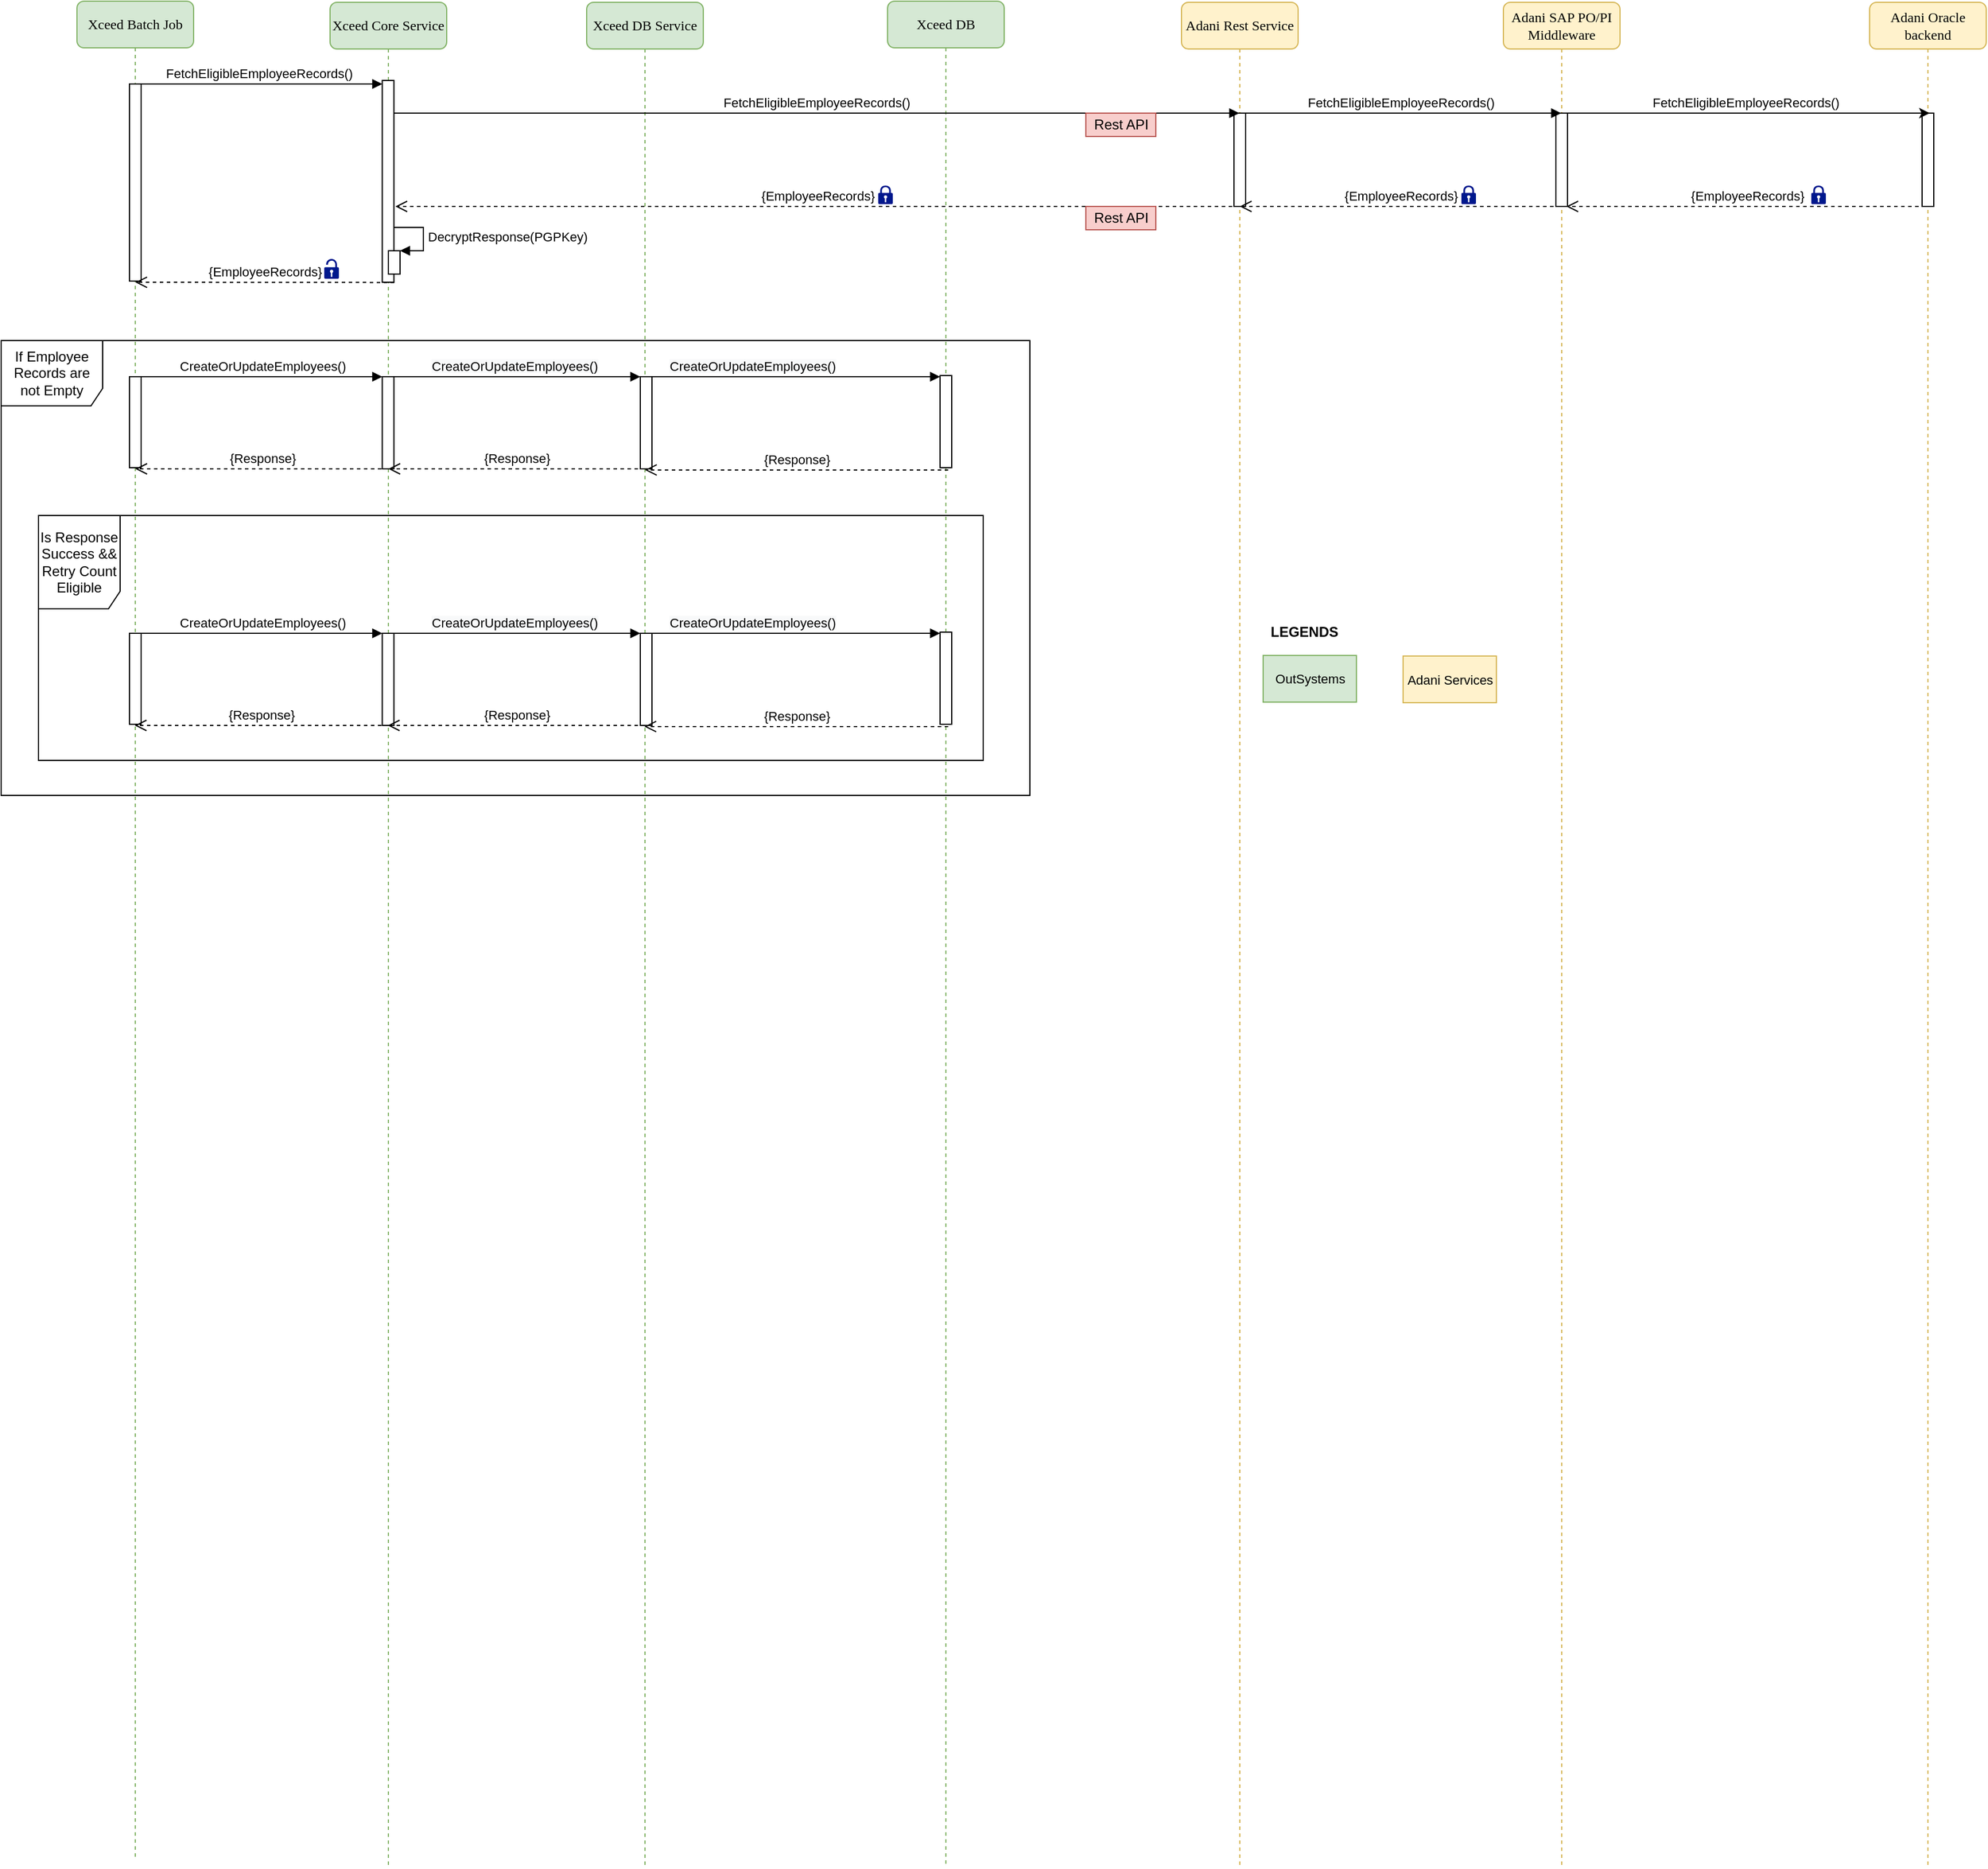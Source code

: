 <mxfile version="13.5.9" type="github">
  <diagram name="Oracle Integration Positive Flow" id="13e1069c-82ec-6db2-03f1-153e76fe0fe0">
    <mxGraphModel dx="868" dy="482" grid="1" gridSize="10" guides="1" tooltips="1" connect="1" arrows="1" fold="1" page="1" pageScale="1" pageWidth="1100" pageHeight="850" background="#ffffff" math="0" shadow="0">
      <root>
        <mxCell id="0" />
        <mxCell id="1" parent="0" />
        <mxCell id="86tsJE7q6GDOUqFHb6td-1" value="If Employee Records are not Empty" style="shape=umlFrame;whiteSpace=wrap;html=1;width=87;height=56;" vertex="1" parent="1">
          <mxGeometry x="38" y="370" width="882" height="390" as="geometry" />
        </mxCell>
        <mxCell id="86tsJE7q6GDOUqFHb6td-2" value="Xceed Core Service" style="shape=umlLifeline;perimeter=lifelinePerimeter;whiteSpace=wrap;html=1;container=1;collapsible=0;recursiveResize=0;outlineConnect=0;rounded=1;shadow=0;comic=0;labelBackgroundColor=none;strokeWidth=1;fontFamily=Verdana;fontSize=12;align=center;fillColor=#d5e8d4;strokeColor=#82b366;" vertex="1" parent="1">
          <mxGeometry x="320" y="80" width="100" height="1598" as="geometry" />
        </mxCell>
        <mxCell id="86tsJE7q6GDOUqFHb6td-3" value="" style="html=1;points=[];perimeter=orthogonalPerimeter;rounded=0;shadow=0;comic=0;labelBackgroundColor=none;strokeWidth=1;fontFamily=Verdana;fontSize=12;align=center;" vertex="1" parent="86tsJE7q6GDOUqFHb6td-2">
          <mxGeometry x="44.75" y="321" width="10" height="79" as="geometry" />
        </mxCell>
        <mxCell id="86tsJE7q6GDOUqFHb6td-4" value="" style="html=1;points=[];perimeter=orthogonalPerimeter;" vertex="1" parent="86tsJE7q6GDOUqFHb6td-2">
          <mxGeometry x="44.75" y="67" width="10" height="173" as="geometry" />
        </mxCell>
        <mxCell id="86tsJE7q6GDOUqFHb6td-44" value="" style="html=1;points=[];perimeter=orthogonalPerimeter;" vertex="1" parent="86tsJE7q6GDOUqFHb6td-2">
          <mxGeometry x="50" y="213" width="10" height="20" as="geometry" />
        </mxCell>
        <mxCell id="86tsJE7q6GDOUqFHb6td-45" value="DecryptResponse(PGPKey)" style="edgeStyle=orthogonalEdgeStyle;html=1;align=left;spacingLeft=2;endArrow=block;rounded=0;entryX=1;entryY=0;" edge="1" target="86tsJE7q6GDOUqFHb6td-44" parent="86tsJE7q6GDOUqFHb6td-2">
          <mxGeometry relative="1" as="geometry">
            <mxPoint x="55" y="193" as="sourcePoint" />
            <Array as="points">
              <mxPoint x="80" y="193" />
            </Array>
          </mxGeometry>
        </mxCell>
        <mxCell id="86tsJE7q6GDOUqFHb6td-6" value="Xceed DB Service" style="shape=umlLifeline;perimeter=lifelinePerimeter;whiteSpace=wrap;html=1;container=1;collapsible=0;recursiveResize=0;outlineConnect=0;rounded=1;shadow=0;comic=0;labelBackgroundColor=none;strokeWidth=1;fontFamily=Verdana;fontSize=12;align=center;fillColor=#d5e8d4;strokeColor=#82b366;" vertex="1" parent="1">
          <mxGeometry x="540" y="80" width="100" height="1599" as="geometry" />
        </mxCell>
        <mxCell id="86tsJE7q6GDOUqFHb6td-8" value="" style="html=1;points=[];perimeter=orthogonalPerimeter;" vertex="1" parent="86tsJE7q6GDOUqFHb6td-6">
          <mxGeometry x="46" y="321" width="10" height="79" as="geometry" />
        </mxCell>
        <mxCell id="86tsJE7q6GDOUqFHb6td-9" value="Xceed DB" style="shape=umlLifeline;perimeter=lifelinePerimeter;whiteSpace=wrap;html=1;container=1;collapsible=0;recursiveResize=0;outlineConnect=0;rounded=1;shadow=0;comic=0;labelBackgroundColor=none;strokeWidth=1;fontFamily=Verdana;fontSize=12;align=center;fillColor=#d5e8d4;strokeColor=#82b366;" vertex="1" parent="1">
          <mxGeometry x="798" y="79" width="100" height="1599" as="geometry" />
        </mxCell>
        <mxCell id="86tsJE7q6GDOUqFHb6td-12" value="" style="html=1;points=[];perimeter=orthogonalPerimeter;" vertex="1" parent="86tsJE7q6GDOUqFHb6td-9">
          <mxGeometry x="45" y="321" width="10" height="79" as="geometry" />
        </mxCell>
        <mxCell id="86tsJE7q6GDOUqFHb6td-11" value="Adani Rest Service" style="shape=umlLifeline;perimeter=lifelinePerimeter;whiteSpace=wrap;html=1;container=1;collapsible=0;recursiveResize=0;outlineConnect=0;rounded=1;shadow=0;comic=0;labelBackgroundColor=none;strokeWidth=1;fontFamily=Verdana;fontSize=12;align=center;fillColor=#fff2cc;strokeColor=#d6b656;" vertex="1" parent="1">
          <mxGeometry x="1050" y="80" width="100" height="1599" as="geometry" />
        </mxCell>
        <mxCell id="86tsJE7q6GDOUqFHb6td-7" value="" style="html=1;points=[];perimeter=orthogonalPerimeter;" vertex="1" parent="86tsJE7q6GDOUqFHb6td-11">
          <mxGeometry x="45" y="95" width="10" height="80" as="geometry" />
        </mxCell>
        <mxCell id="86tsJE7q6GDOUqFHb6td-13" value="Xceed Batch Job" style="shape=umlLifeline;perimeter=lifelinePerimeter;whiteSpace=wrap;html=1;container=1;collapsible=0;recursiveResize=0;outlineConnect=0;rounded=1;shadow=0;comic=0;labelBackgroundColor=none;strokeWidth=1;fontFamily=Verdana;fontSize=12;align=center;fillColor=#d5e8d4;strokeColor=#82b366;" vertex="1" parent="1">
          <mxGeometry x="103" y="79" width="100" height="1594" as="geometry" />
        </mxCell>
        <mxCell id="86tsJE7q6GDOUqFHb6td-14" value="" style="html=1;points=[];perimeter=orthogonalPerimeter;rounded=0;shadow=0;comic=0;labelBackgroundColor=none;strokeWidth=1;fontFamily=Verdana;fontSize=12;align=center;" vertex="1" parent="86tsJE7q6GDOUqFHb6td-13">
          <mxGeometry x="45" y="322" width="10" height="78" as="geometry" />
        </mxCell>
        <mxCell id="86tsJE7q6GDOUqFHb6td-15" value="" style="html=1;points=[];perimeter=orthogonalPerimeter;" vertex="1" parent="86tsJE7q6GDOUqFHb6td-13">
          <mxGeometry x="45" y="71" width="10" height="169" as="geometry" />
        </mxCell>
        <mxCell id="86tsJE7q6GDOUqFHb6td-19" value="&lt;font face=&quot;Helvetica&quot; style=&quot;font-size: 11px&quot;&gt;CreateOrUpdateEmployees()&lt;/font&gt;" style="html=1;verticalAlign=bottom;endArrow=block;entryX=0;entryY=0;labelBackgroundColor=none;fontFamily=Verdana;fontSize=12;edgeStyle=elbowEdgeStyle;elbow=vertical;" edge="1" parent="1" source="86tsJE7q6GDOUqFHb6td-14" target="86tsJE7q6GDOUqFHb6td-3">
          <mxGeometry relative="1" as="geometry">
            <mxPoint x="214.75" y="411" as="sourcePoint" />
          </mxGeometry>
        </mxCell>
        <mxCell id="86tsJE7q6GDOUqFHb6td-22" value="FetchEligibleEmployeeRecords()" style="html=1;verticalAlign=bottom;endArrow=block;" edge="1" parent="1" source="86tsJE7q6GDOUqFHb6td-13" target="86tsJE7q6GDOUqFHb6td-4">
          <mxGeometry width="80" relative="1" as="geometry">
            <mxPoint x="408" y="173" as="sourcePoint" />
            <mxPoint x="488" y="173" as="targetPoint" />
            <Array as="points">
              <mxPoint x="237" y="150" />
            </Array>
          </mxGeometry>
        </mxCell>
        <mxCell id="86tsJE7q6GDOUqFHb6td-23" value="FetchEligibleEmployeeRecords()" style="html=1;verticalAlign=bottom;endArrow=block;" edge="1" parent="1">
          <mxGeometry width="80" relative="1" as="geometry">
            <mxPoint x="374.75" y="175" as="sourcePoint" />
            <mxPoint x="1099.5" y="175" as="targetPoint" />
            <Array as="points">
              <mxPoint x="440" y="175" />
            </Array>
          </mxGeometry>
        </mxCell>
        <mxCell id="86tsJE7q6GDOUqFHb6td-25" value="{EmployeeRecords}" style="html=1;verticalAlign=bottom;endArrow=open;dashed=1;endSize=8;exitX=1;exitY=0.988;exitDx=0;exitDy=0;exitPerimeter=0;" edge="1" parent="1">
          <mxGeometry x="0.017" relative="1" as="geometry">
            <mxPoint x="1381" y="255.04" as="sourcePoint" />
            <mxPoint x="1100" y="255" as="targetPoint" />
            <mxPoint as="offset" />
          </mxGeometry>
        </mxCell>
        <mxCell id="86tsJE7q6GDOUqFHb6td-26" value="{EmployeeRecords}" style="html=1;verticalAlign=bottom;endArrow=open;dashed=1;endSize=8;" edge="1" parent="1" source="86tsJE7q6GDOUqFHb6td-11">
          <mxGeometry relative="1" as="geometry">
            <mxPoint x="594" y="255" as="sourcePoint" />
            <mxPoint x="376" y="255" as="targetPoint" />
          </mxGeometry>
        </mxCell>
        <mxCell id="86tsJE7q6GDOUqFHb6td-27" value="{EmployeeRecords}" style="html=1;verticalAlign=bottom;endArrow=open;dashed=1;endSize=8;exitX=1.025;exitY=1.007;exitDx=0;exitDy=0;exitPerimeter=0;" edge="1" parent="1">
          <mxGeometry relative="1" as="geometry">
            <mxPoint x="375" y="320.211" as="sourcePoint" />
            <mxPoint x="153" y="320" as="targetPoint" />
          </mxGeometry>
        </mxCell>
        <mxCell id="86tsJE7q6GDOUqFHb6td-28" value="&lt;span style=&quot;background-color: rgb(248 , 249 , 250)&quot;&gt;CreateOrUpdateEmployees()&lt;/span&gt;" style="html=1;verticalAlign=bottom;endArrow=block;" edge="1" parent="1">
          <mxGeometry width="80" relative="1" as="geometry">
            <mxPoint x="369.75" y="401" as="sourcePoint" />
            <mxPoint x="586" y="401" as="targetPoint" />
            <Array as="points">
              <mxPoint x="401" y="401" />
            </Array>
          </mxGeometry>
        </mxCell>
        <mxCell id="86tsJE7q6GDOUqFHb6td-29" value="&lt;span style=&quot;background-color: rgb(248 , 249 , 250)&quot;&gt;CreateOrUpdateEmployees()&lt;/span&gt;" style="html=1;verticalAlign=bottom;endArrow=block;exitX=0.7;exitY=0;exitDx=0;exitDy=0;exitPerimeter=0;" edge="1" parent="1" source="86tsJE7q6GDOUqFHb6td-8" target="86tsJE7q6GDOUqFHb6td-12">
          <mxGeometry x="-0.293" width="80" relative="1" as="geometry">
            <mxPoint x="714" y="414" as="sourcePoint" />
            <mxPoint x="794" y="414" as="targetPoint" />
            <mxPoint as="offset" />
          </mxGeometry>
        </mxCell>
        <mxCell id="86tsJE7q6GDOUqFHb6td-31" value="Adani SAP PO/PI Middleware" style="shape=umlLifeline;perimeter=lifelinePerimeter;whiteSpace=wrap;html=1;container=1;collapsible=0;recursiveResize=0;outlineConnect=0;rounded=1;shadow=0;comic=0;labelBackgroundColor=none;strokeWidth=1;fontFamily=Verdana;fontSize=12;align=center;fillColor=#fff2cc;strokeColor=#d6b656;" vertex="1" parent="1">
          <mxGeometry x="1326" y="80" width="100" height="1599" as="geometry" />
        </mxCell>
        <mxCell id="86tsJE7q6GDOUqFHb6td-10" value="" style="html=1;points=[];perimeter=orthogonalPerimeter;" vertex="1" parent="86tsJE7q6GDOUqFHb6td-31">
          <mxGeometry x="45" y="95" width="10" height="80" as="geometry" />
        </mxCell>
        <mxCell id="86tsJE7q6GDOUqFHb6td-34" value="Adani Oracle backend" style="shape=umlLifeline;perimeter=lifelinePerimeter;whiteSpace=wrap;html=1;container=1;collapsible=0;recursiveResize=0;outlineConnect=0;rounded=1;shadow=0;comic=0;labelBackgroundColor=none;strokeWidth=1;fontFamily=Verdana;fontSize=12;align=center;fillColor=#fff2cc;strokeColor=#d6b656;" vertex="1" parent="1">
          <mxGeometry x="1640" y="80" width="100" height="1599" as="geometry" />
        </mxCell>
        <mxCell id="86tsJE7q6GDOUqFHb6td-36" value="" style="html=1;points=[];perimeter=orthogonalPerimeter;" vertex="1" parent="86tsJE7q6GDOUqFHb6td-34">
          <mxGeometry x="45" y="95" width="10" height="80" as="geometry" />
        </mxCell>
        <mxCell id="86tsJE7q6GDOUqFHb6td-37" value="FetchEligibleEmployeeRecords()" style="html=1;verticalAlign=bottom;endArrow=block;" edge="1" parent="1" target="86tsJE7q6GDOUqFHb6td-31">
          <mxGeometry width="80" relative="1" as="geometry">
            <mxPoint x="1100" y="175" as="sourcePoint" />
            <mxPoint x="1361" y="175" as="targetPoint" />
            <Array as="points" />
          </mxGeometry>
        </mxCell>
        <mxCell id="86tsJE7q6GDOUqFHb6td-38" value="" style="endArrow=classic;html=1;" edge="1" parent="1">
          <mxGeometry width="50" height="50" relative="1" as="geometry">
            <mxPoint x="1372" y="175" as="sourcePoint" />
            <mxPoint x="1691.5" y="175" as="targetPoint" />
          </mxGeometry>
        </mxCell>
        <mxCell id="86tsJE7q6GDOUqFHb6td-39" value="&lt;span style=&quot;color: rgb(0, 0, 0); font-family: helvetica; font-size: 11px; font-style: normal; font-weight: 400; letter-spacing: normal; text-align: center; text-indent: 0px; text-transform: none; word-spacing: 0px; background-color: rgb(255, 255, 255); display: inline; float: none;&quot;&gt;FetchEligibleEmployeeRecords()&lt;/span&gt;" style="text;whiteSpace=wrap;html=1;" vertex="1" parent="1">
          <mxGeometry x="1452" y="152" width="190" height="30" as="geometry" />
        </mxCell>
        <mxCell id="86tsJE7q6GDOUqFHb6td-40" value="{EmployeeRecords}" style="html=1;verticalAlign=bottom;endArrow=open;dashed=1;endSize=8;exitX=0.9;exitY=0.988;exitDx=0;exitDy=0;exitPerimeter=0;" edge="1" parent="1">
          <mxGeometry x="0.017" relative="1" as="geometry">
            <mxPoint x="1694" y="255.04" as="sourcePoint" />
            <mxPoint x="1380" y="255" as="targetPoint" />
            <mxPoint as="offset" />
          </mxGeometry>
        </mxCell>
        <mxCell id="86tsJE7q6GDOUqFHb6td-41" value="" style="aspect=fixed;pointerEvents=1;shadow=0;dashed=0;html=1;strokeColor=none;labelPosition=center;verticalLabelPosition=bottom;verticalAlign=top;align=center;fillColor=#00188D;shape=mxgraph.mscae.enterprise.lock" vertex="1" parent="1">
          <mxGeometry x="1590" y="237" width="12.48" height="16" as="geometry" />
        </mxCell>
        <mxCell id="86tsJE7q6GDOUqFHb6td-42" value="" style="aspect=fixed;pointerEvents=1;shadow=0;dashed=0;html=1;strokeColor=none;labelPosition=center;verticalLabelPosition=bottom;verticalAlign=top;align=center;fillColor=#00188D;shape=mxgraph.mscae.enterprise.lock" vertex="1" parent="1">
          <mxGeometry x="1290" y="237" width="12.48" height="16" as="geometry" />
        </mxCell>
        <mxCell id="86tsJE7q6GDOUqFHb6td-43" value="" style="aspect=fixed;pointerEvents=1;shadow=0;dashed=0;html=1;strokeColor=none;labelPosition=center;verticalLabelPosition=bottom;verticalAlign=top;align=center;fillColor=#00188D;shape=mxgraph.mscae.enterprise.lock" vertex="1" parent="1">
          <mxGeometry x="790" y="237" width="12.48" height="16" as="geometry" />
        </mxCell>
        <mxCell id="86tsJE7q6GDOUqFHb6td-46" value="" style="aspect=fixed;pointerEvents=1;shadow=0;dashed=0;html=1;strokeColor=none;labelPosition=center;verticalLabelPosition=bottom;verticalAlign=top;align=center;fillColor=#00188D;shape=mxgraph.mscae.enterprise.lock_unlocked" vertex="1" parent="1">
          <mxGeometry x="315" y="300" width="12.58" height="17" as="geometry" />
        </mxCell>
        <mxCell id="86tsJE7q6GDOUqFHb6td-47" value="Rest API" style="text;html=1;align=center;verticalAlign=middle;resizable=0;points=[];autosize=1;fillColor=#f8cecc;strokeColor=#b85450;" vertex="1" parent="1">
          <mxGeometry x="968" y="175" width="60" height="20" as="geometry" />
        </mxCell>
        <mxCell id="86tsJE7q6GDOUqFHb6td-49" value="Rest API" style="text;html=1;align=center;verticalAlign=middle;resizable=0;points=[];autosize=1;fillColor=#f8cecc;strokeColor=#b85450;" vertex="1" parent="1">
          <mxGeometry x="968" y="255" width="60" height="20" as="geometry" />
        </mxCell>
        <mxCell id="86tsJE7q6GDOUqFHb6td-51" value="{Response}" style="html=1;verticalAlign=bottom;endArrow=open;dashed=1;endSize=8;exitX=0.7;exitY=1.025;exitDx=0;exitDy=0;exitPerimeter=0;" edge="1" parent="1" source="86tsJE7q6GDOUqFHb6td-12" target="86tsJE7q6GDOUqFHb6td-6">
          <mxGeometry relative="1" as="geometry">
            <mxPoint x="490" y="290" as="sourcePoint" />
            <mxPoint x="410" y="290" as="targetPoint" />
          </mxGeometry>
        </mxCell>
        <mxCell id="86tsJE7q6GDOUqFHb6td-52" value="{Response}" style="html=1;verticalAlign=bottom;endArrow=open;dashed=1;endSize=8;" edge="1" parent="1" target="86tsJE7q6GDOUqFHb6td-2">
          <mxGeometry relative="1" as="geometry">
            <mxPoint x="590" y="480" as="sourcePoint" />
            <mxPoint x="410" y="290" as="targetPoint" />
          </mxGeometry>
        </mxCell>
        <mxCell id="86tsJE7q6GDOUqFHb6td-53" value="{Response}" style="html=1;verticalAlign=bottom;endArrow=open;dashed=1;endSize=8;" edge="1" parent="1" target="86tsJE7q6GDOUqFHb6td-13">
          <mxGeometry relative="1" as="geometry">
            <mxPoint x="370" y="480" as="sourcePoint" />
            <mxPoint x="410" y="290" as="targetPoint" />
          </mxGeometry>
        </mxCell>
        <mxCell id="86tsJE7q6GDOUqFHb6td-54" value="Is Response Success &amp;amp;&amp;amp; Retry Count Eligible" style="shape=umlFrame;whiteSpace=wrap;html=1;width=70;height=80;" vertex="1" parent="1">
          <mxGeometry x="70" y="520" width="810" height="210" as="geometry" />
        </mxCell>
        <mxCell id="86tsJE7q6GDOUqFHb6td-82" value="" style="html=1;points=[];perimeter=orthogonalPerimeter;rounded=0;shadow=0;comic=0;labelBackgroundColor=none;strokeWidth=1;fontFamily=Verdana;fontSize=12;align=center;" vertex="1" parent="1">
          <mxGeometry x="364.75" y="621" width="10" height="79" as="geometry" />
        </mxCell>
        <mxCell id="86tsJE7q6GDOUqFHb6td-83" value="" style="html=1;points=[];perimeter=orthogonalPerimeter;" vertex="1" parent="1">
          <mxGeometry x="586" y="621" width="10" height="79" as="geometry" />
        </mxCell>
        <mxCell id="86tsJE7q6GDOUqFHb6td-84" value="" style="html=1;points=[];perimeter=orthogonalPerimeter;" vertex="1" parent="1">
          <mxGeometry x="843" y="620" width="10" height="79" as="geometry" />
        </mxCell>
        <mxCell id="86tsJE7q6GDOUqFHb6td-85" value="" style="html=1;points=[];perimeter=orthogonalPerimeter;rounded=0;shadow=0;comic=0;labelBackgroundColor=none;strokeWidth=1;fontFamily=Verdana;fontSize=12;align=center;" vertex="1" parent="1">
          <mxGeometry x="148" y="621" width="10" height="78" as="geometry" />
        </mxCell>
        <mxCell id="86tsJE7q6GDOUqFHb6td-86" value="&lt;font face=&quot;Helvetica&quot; style=&quot;font-size: 11px&quot;&gt;CreateOrUpdateEmployees()&lt;/font&gt;" style="html=1;verticalAlign=bottom;endArrow=block;entryX=0;entryY=0;labelBackgroundColor=none;fontFamily=Verdana;fontSize=12;edgeStyle=elbowEdgeStyle;elbow=vertical;" edge="1" parent="1" source="86tsJE7q6GDOUqFHb6td-85" target="86tsJE7q6GDOUqFHb6td-82">
          <mxGeometry relative="1" as="geometry">
            <mxPoint x="214.75" y="631" as="sourcePoint" />
          </mxGeometry>
        </mxCell>
        <mxCell id="86tsJE7q6GDOUqFHb6td-87" value="&lt;span style=&quot;background-color: rgb(248 , 249 , 250)&quot;&gt;CreateOrUpdateEmployees()&lt;/span&gt;" style="html=1;verticalAlign=bottom;endArrow=block;" edge="1" parent="1">
          <mxGeometry width="80" relative="1" as="geometry">
            <mxPoint x="369.75" y="621" as="sourcePoint" />
            <mxPoint x="586" y="621" as="targetPoint" />
            <Array as="points">
              <mxPoint x="401" y="621" />
            </Array>
          </mxGeometry>
        </mxCell>
        <mxCell id="86tsJE7q6GDOUqFHb6td-88" value="&lt;span style=&quot;background-color: rgb(248 , 249 , 250)&quot;&gt;CreateOrUpdateEmployees()&lt;/span&gt;" style="html=1;verticalAlign=bottom;endArrow=block;exitX=0.7;exitY=0;exitDx=0;exitDy=0;exitPerimeter=0;" edge="1" parent="1" source="86tsJE7q6GDOUqFHb6td-83" target="86tsJE7q6GDOUqFHb6td-84">
          <mxGeometry x="-0.293" width="80" relative="1" as="geometry">
            <mxPoint x="714" y="634" as="sourcePoint" />
            <mxPoint x="794" y="634" as="targetPoint" />
            <mxPoint as="offset" />
          </mxGeometry>
        </mxCell>
        <mxCell id="86tsJE7q6GDOUqFHb6td-89" value="{Response}" style="html=1;verticalAlign=bottom;endArrow=open;dashed=1;endSize=8;exitX=0.7;exitY=1.025;exitDx=0;exitDy=0;exitPerimeter=0;" edge="1" parent="1" source="86tsJE7q6GDOUqFHb6td-84">
          <mxGeometry relative="1" as="geometry">
            <mxPoint x="490" y="510" as="sourcePoint" />
            <mxPoint x="589.5" y="700.975" as="targetPoint" />
          </mxGeometry>
        </mxCell>
        <mxCell id="86tsJE7q6GDOUqFHb6td-90" value="{Response}" style="html=1;verticalAlign=bottom;endArrow=open;dashed=1;endSize=8;" edge="1" parent="1">
          <mxGeometry relative="1" as="geometry">
            <mxPoint x="590" y="700" as="sourcePoint" />
            <mxPoint x="369.5" y="700" as="targetPoint" />
          </mxGeometry>
        </mxCell>
        <mxCell id="86tsJE7q6GDOUqFHb6td-91" value="{Response}" style="html=1;verticalAlign=bottom;endArrow=open;dashed=1;endSize=8;" edge="1" parent="1">
          <mxGeometry relative="1" as="geometry">
            <mxPoint x="370" y="700" as="sourcePoint" />
            <mxPoint x="152.5" y="700" as="targetPoint" />
          </mxGeometry>
        </mxCell>
        <mxCell id="86tsJE7q6GDOUqFHb6td-92" value="&lt;b&gt;LEGENDS&lt;/b&gt;" style="text;html=1;align=center;verticalAlign=middle;resizable=0;points=[];autosize=1;" vertex="1" parent="1">
          <mxGeometry x="1120" y="610" width="70" height="20" as="geometry" />
        </mxCell>
        <mxCell id="86tsJE7q6GDOUqFHb6td-93" value="OutSystems" style="html=1;fillColor=#d5e8d4;strokeColor=#82b366;fontSize=11;" vertex="1" parent="1">
          <mxGeometry x="1120" y="640" width="80" height="40" as="geometry" />
        </mxCell>
        <mxCell id="86tsJE7q6GDOUqFHb6td-94" value="Adani Services" style="html=1;fillColor=#fff2cc;strokeColor=#d6b656;fontSize=11;" vertex="1" parent="1">
          <mxGeometry x="1240" y="640.5" width="80" height="40" as="geometry" />
        </mxCell>
      </root>
    </mxGraphModel>
  </diagram>
</mxfile>
